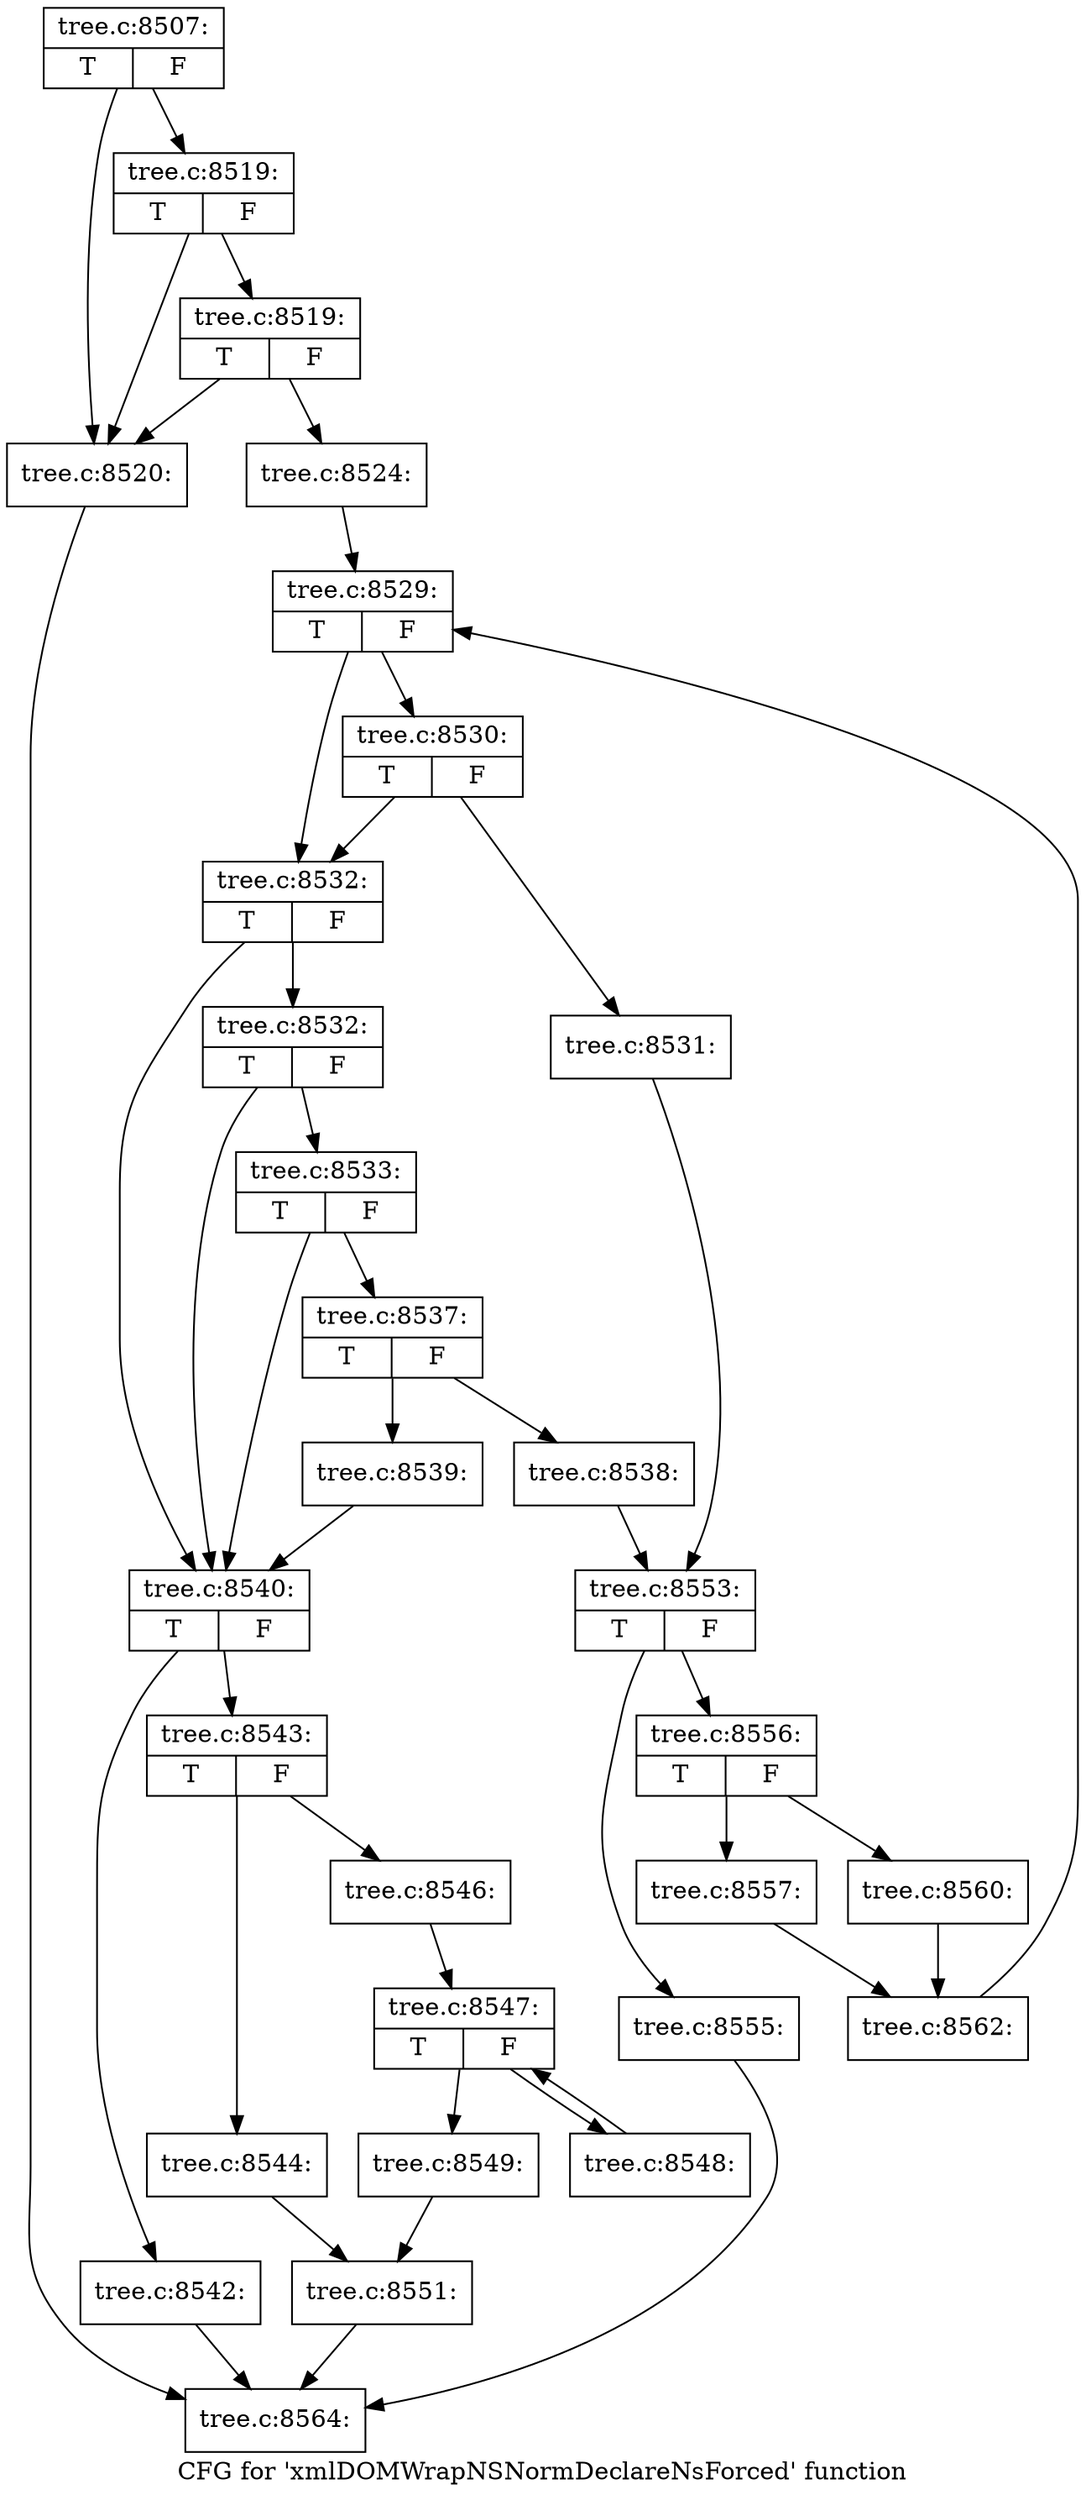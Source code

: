 digraph "CFG for 'xmlDOMWrapNSNormDeclareNsForced' function" {
	label="CFG for 'xmlDOMWrapNSNormDeclareNsForced' function";

	Node0x4883c30 [shape=record,label="{tree.c:8507:|{<s0>T|<s1>F}}"];
	Node0x4883c30 -> Node0x4895b80;
	Node0x4883c30 -> Node0x4895ca0;
	Node0x4895ca0 [shape=record,label="{tree.c:8519:|{<s0>T|<s1>F}}"];
	Node0x4895ca0 -> Node0x4895b80;
	Node0x4895ca0 -> Node0x4895c20;
	Node0x4895c20 [shape=record,label="{tree.c:8519:|{<s0>T|<s1>F}}"];
	Node0x4895c20 -> Node0x4895b80;
	Node0x4895c20 -> Node0x4895bd0;
	Node0x4895b80 [shape=record,label="{tree.c:8520:}"];
	Node0x4895b80 -> Node0x4893e30;
	Node0x4895bd0 [shape=record,label="{tree.c:8524:}"];
	Node0x4895bd0 -> Node0x4896a30;
	Node0x4896a30 [shape=record,label="{tree.c:8529:|{<s0>T|<s1>F}}"];
	Node0x4896a30 -> Node0x4896c90;
	Node0x4896a30 -> Node0x4896c40;
	Node0x4896c90 [shape=record,label="{tree.c:8530:|{<s0>T|<s1>F}}"];
	Node0x4896c90 -> Node0x4896bf0;
	Node0x4896c90 -> Node0x4896c40;
	Node0x4896bf0 [shape=record,label="{tree.c:8531:}"];
	Node0x4896bf0 -> Node0x4897d70;
	Node0x4896c40 [shape=record,label="{tree.c:8532:|{<s0>T|<s1>F}}"];
	Node0x4896c40 -> Node0x4897930;
	Node0x4896c40 -> Node0x4897440;
	Node0x4897930 [shape=record,label="{tree.c:8532:|{<s0>T|<s1>F}}"];
	Node0x4897930 -> Node0x4897490;
	Node0x4897930 -> Node0x4897440;
	Node0x4897490 [shape=record,label="{tree.c:8533:|{<s0>T|<s1>F}}"];
	Node0x4897490 -> Node0x48973f0;
	Node0x4897490 -> Node0x4897440;
	Node0x48973f0 [shape=record,label="{tree.c:8537:|{<s0>T|<s1>F}}"];
	Node0x48973f0 -> Node0x4898d80;
	Node0x48973f0 -> Node0x4898dd0;
	Node0x4898d80 [shape=record,label="{tree.c:8538:}"];
	Node0x4898d80 -> Node0x4897d70;
	Node0x4898dd0 [shape=record,label="{tree.c:8539:}"];
	Node0x4898dd0 -> Node0x4897440;
	Node0x4897440 [shape=record,label="{tree.c:8540:|{<s0>T|<s1>F}}"];
	Node0x4897440 -> Node0x4899ff0;
	Node0x4897440 -> Node0x489a040;
	Node0x4899ff0 [shape=record,label="{tree.c:8542:}"];
	Node0x4899ff0 -> Node0x4893e30;
	Node0x489a040 [shape=record,label="{tree.c:8543:|{<s0>T|<s1>F}}"];
	Node0x489a040 -> Node0x489a460;
	Node0x489a040 -> Node0x489a500;
	Node0x489a460 [shape=record,label="{tree.c:8544:}"];
	Node0x489a460 -> Node0x489a4b0;
	Node0x489a500 [shape=record,label="{tree.c:8546:}"];
	Node0x489a500 -> Node0x489b0f0;
	Node0x489b0f0 [shape=record,label="{tree.c:8547:|{<s0>T|<s1>F}}"];
	Node0x489b0f0 -> Node0x489b5d0;
	Node0x489b0f0 -> Node0x489b2d0;
	Node0x489b5d0 [shape=record,label="{tree.c:8548:}"];
	Node0x489b5d0 -> Node0x489b0f0;
	Node0x489b2d0 [shape=record,label="{tree.c:8549:}"];
	Node0x489b2d0 -> Node0x489a4b0;
	Node0x489a4b0 [shape=record,label="{tree.c:8551:}"];
	Node0x489a4b0 -> Node0x4893e30;
	Node0x4897d70 [shape=record,label="{tree.c:8553:|{<s0>T|<s1>F}}"];
	Node0x4897d70 -> Node0x489bff0;
	Node0x4897d70 -> Node0x489c040;
	Node0x489bff0 [shape=record,label="{tree.c:8555:}"];
	Node0x489bff0 -> Node0x4893e30;
	Node0x489c040 [shape=record,label="{tree.c:8556:|{<s0>T|<s1>F}}"];
	Node0x489c040 -> Node0x489c460;
	Node0x489c040 -> Node0x489c500;
	Node0x489c460 [shape=record,label="{tree.c:8557:}"];
	Node0x489c460 -> Node0x489c4b0;
	Node0x489c500 [shape=record,label="{tree.c:8560:}"];
	Node0x489c500 -> Node0x489c4b0;
	Node0x489c4b0 [shape=record,label="{tree.c:8562:}"];
	Node0x489c4b0 -> Node0x4896a30;
	Node0x4893e30 [shape=record,label="{tree.c:8564:}"];
}
